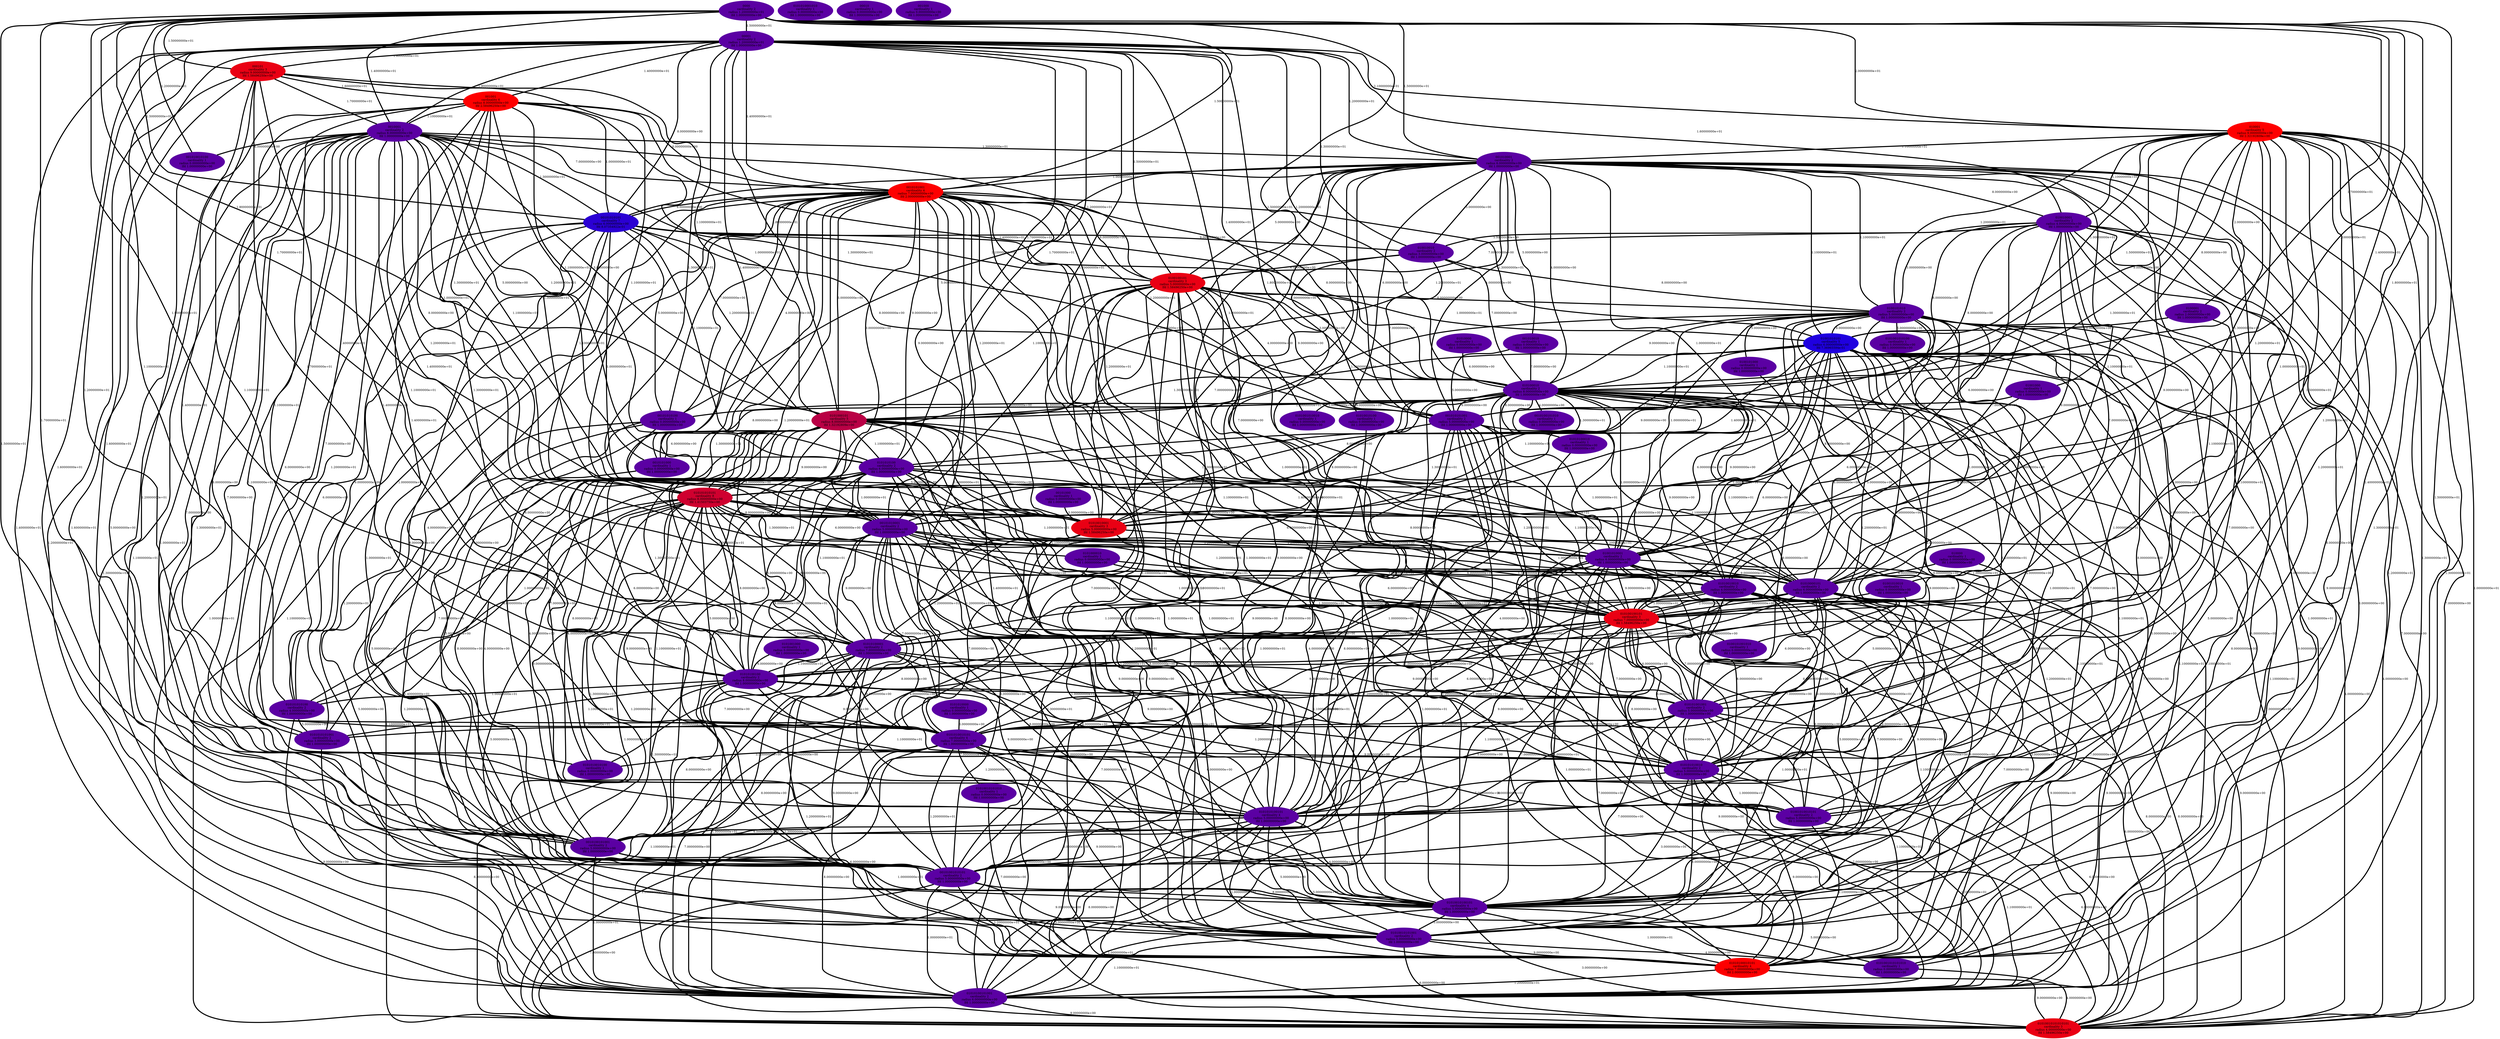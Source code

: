 graph parent_cardinality_optimal_6 {
    edge[style=solid, penwidth="5", labeldistance="10"]
    01010100100 [label="01010100100\ncardinality 2\nradius 8.00000000e+00\nlfd 1.00000000e+00", color="#5B00A3", style="filled"]
    01010010010 [label="01010010010\ncardinality 2\nradius 4.00000000e+00\nlfd 1.00000000e+00", color="#5B00A3", style="filled"]
    00001 [label="00001\ncardinality 2\nradius 1.20000000e+01\nlfd 1.00000000e+00", color="#5B00A3", style="filled"]
    0101010001010 [label="0101010001010\ncardinality 1\nradius 0.00000000e+00\nlfd 1.00000000e+00", color="#5B00A3", style="filled"]
    0101010100 [label="0101010100\ncardinality 2\nradius 6.00000000e+00\nlfd 1.00000000e+00", color="#5B00A3", style="filled"]
    001010010 [label="001010010\ncardinality 1\nradius 0.00000000e+00\nlfd 1.00000000e+00", color="#5B00A3", style="filled"]
    01001010010 [label="01001010010\ncardinality 1\nradius 0.00000000e+00\nlfd 1.00000000e+00", color="#5B00A3", style="filled"]
    0010001 [label="0010001\ncardinality 2\nradius 8.00000000e+00\nlfd 1.00000000e+00", color="#5B00A3", style="filled"]
    0100101010 [label="0100101010\ncardinality 2\nradius 5.00000000e+00\nlfd 1.00000000e+00", color="#5B00A3", style="filled"]
    0101010100101 [label="0101010100101\ncardinality 4\nradius 5.00000000e+00\nlfd 1.00000000e+00", color="#5B00A3", style="filled"]
    010100010 [label="010100010\ncardinality 2\nradius 8.00000000e+00\nlfd 1.00000000e+00", color="#5B00A3", style="filled"]
    000101 [label="000101\ncardinality 3\nradius 9.00000000e+00\nlfd 1.58496250e+00", color="#EA0014", style="filled"]
    0101010000 [label="0101010000\ncardinality 1\nradius 0.00000000e+00\nlfd 1.00000000e+00", color="#5B00A3", style="filled"]
    00101000 [label="00101000\ncardinality 1\nradius 0.00000000e+00\nlfd 1.00000000e+00", color="#5B00A3", style="filled"]
    01010010100101 [label="01010010100101\ncardinality 4\nradius 5.00000000e+00\nlfd 1.00000000e+00", color="#5B00A3", style="filled"]
    010101010100 [label="010101010100\ncardinality 2\nradius 4.00000000e+00\nlfd 1.00000000e+00", color="#5B00A3", style="filled"]
    0101001010100 [label="0101001010100\ncardinality 1\nradius 0.00000000e+00\nlfd 1.00000000e+00", color="#5B00A3", style="filled"]
    010101010010 [label="010101010010\ncardinality 2\nradius 5.00000000e+00\nlfd 1.00000000e+00", color="#5B00A3", style="filled"]
    010101010101 [label="010101010101\ncardinality 8\nradius 8.00000000e+00\nlfd 1.41503750e+00", color="#CF002F", style="filled"]
    010100100101 [label="010100100101\ncardinality 3\nradius 7.00000000e+00\nlfd 1.58496250e+00", color="#EA0014", style="filled"]
    01010000 [label="01010000\ncardinality 1\nradius 0.00000000e+00\nlfd 1.00000000e+00", color="#5B00A3", style="filled"]
    0101000010 [label="0101000010\ncardinality 1\nradius 0.00000000e+00\nlfd 1.00000000e+00", color="#5B00A3", style="filled"]
    01010010101001 [label="01010010101001\ncardinality 2\nradius 5.00000000e+00\nlfd 1.00000000e+00", color="#5B00A3", style="filled"]
    01010010101010101 [label="01010010101010101\ncardinality 3\nradius 4.00000000e+00\nlfd 1.58496250e+00", color="#EA0014", style="filled"]
    0101001010010 [label="0101001010010\ncardinality 1\nradius 0.00000000e+00\nlfd 1.00000000e+00", color="#5B00A3", style="filled"]
    01010100001 [label="01010100001\ncardinality 2\nradius 7.00000000e+00\nlfd 1.00000000e+00", color="#5B00A3", style="filled"]
    010010001 [label="010010001\ncardinality 2\nradius 4.00000000e+00\nlfd 1.00000000e+00", color="#5B00A3", style="filled"]
    0010100101001 [label="0010100101001\ncardinality 2\nradius 5.00000000e+00\nlfd 1.00000000e+00", color="#5B00A3", style="filled"]
    0100001 [label="0100001\ncardinality 2\nradius 2.00000000e+00\nlfd 1.00000000e+00", color="#5B00A3", style="filled"]
    0101001000 [label="0101001000\ncardinality 1\nradius 0.00000000e+00\nlfd 1.00000000e+00", color="#5B00A3", style="filled"]
    0010100101010 [label="0010100101010\ncardinality 1\nradius 0.00000000e+00\nlfd 1.00000000e+00", color="#5B00A3", style="filled"]
    01001010001 [label="01001010001\ncardinality 2\nradius 6.00000000e+00\nlfd 1.00000000e+00", color="#5B00A3", style="filled"]
    01010010100 [label="01010010100\ncardinality 1\nradius 0.00000000e+00\nlfd 1.00000000e+00", color="#5B00A3", style="filled"]
    01010010001 [label="01010010001\ncardinality 3\nradius 5.00000000e+00\nlfd 1.58496250e+00", color="#EA0014", style="filled"]
    00101010101 [label="00101010101\ncardinality 7\nradius 6.00000000e+00\nlfd 8.07354922e-01", color="#2B00D3", style="filled"]
    01010100010 [label="01010100010\ncardinality 1\nradius 0.00000000e+00\nlfd 1.00000000e+00", color="#5B00A3", style="filled"]
    0101000101 [label="0101000101\ncardinality 5\nradius 8.00000000e+00\nlfd 1.32192809e+00", color="#B90045", style="filled"]
    0101001010101010 [label="0101001010101010\ncardinality 1\nradius 0.00000000e+00\nlfd 1.00000000e+00", color="#5B00A3", style="filled"]
    01010100010101 [label="01010100010101\ncardinality 4\nradius 7.00000000e+00\nlfd 2.00000000e+00", color="#FD0001", style="filled"]
    010001 [label="010001\ncardinality 5\nradius 9.00000000e+00\nlfd 2.32192809e+00", color="#FE0000", style="filled"]
    01001010101 [label="01001010101\ncardinality 5\nradius 6.00000000e+00\nlfd 7.36965594e-01", color="#1F00DF", style="filled"]
    01010010101010 [label="01010010101010\ncardinality 1\nradius 0.00000000e+00\nlfd 1.00000000e+00", color="#5B00A3", style="filled"]
    010101001001 [label="010101001001\ncardinality 2\nradius 5.00000000e+00\nlfd 1.00000000e+00", color="#5B00A3", style="filled"]
    0100100101 [label="0100100101\ncardinality 3\nradius 5.00000000e+00\nlfd 1.58496250e+00", color="#EA0014", style="filled"]
    0100101000 [label="0100101000\ncardinality 1\nradius 0.00000000e+00\nlfd 1.00000000e+00", color="#5B00A3", style="filled"]
    0101010010100 [label="0101010010100\ncardinality 1\nradius 0.00000000e+00\nlfd 1.00000000e+00", color="#5B00A3", style="filled"]
    001010010100 [label="001010010100\ncardinality 1\nradius 0.00000000e+00\nlfd 1.00000000e+00", color="#5B00A3", style="filled"]
    0010101000 [label="0010101000\ncardinality 1\nradius 0.00000000e+00\nlfd 1.00000000e+00", color="#5B00A3", style="filled"]
    010010010 [label="010010010\ncardinality 2\nradius 3.00000000e+00\nlfd 1.00000000e+00", color="#5B00A3", style="filled"]
    001010101001 [label="001010101001\ncardinality 2\nradius 5.00000000e+00\nlfd 1.00000000e+00", color="#5B00A3", style="filled"]
    01010100101001 [label="01010100101001\ncardinality 2\nradius 6.00000000e+00\nlfd 1.00000000e+00", color="#5B00A3", style="filled"]
    01001000 [label="01001000\ncardinality 1\nradius 0.00000000e+00\nlfd 1.00000000e+00", color="#5B00A3", style="filled"]
    01001010010101 [label="01001010010101\ncardinality 2\nradius 5.00000000e+00\nlfd 1.00000000e+00", color="#5B00A3", style="filled"]
    0100101001010 [label="0100101001010\ncardinality 1\nradius 0.00000000e+00\nlfd 1.00000000e+00", color="#5B00A3", style="filled"]
    00101001010101 [label="00101001010101\ncardinality 2\nradius 5.00000000e+00\nlfd 1.00000000e+00", color="#5B00A3", style="filled"]
    00101010001 [label="00101010001\ncardinality 2\nradius 5.00000000e+00\nlfd 1.00000000e+00", color="#5B00A3", style="filled"]
    0000 [label="0000\ncardinality 2\nradius 1.20000000e+01\nlfd 1.00000000e+00", color="#5B00A3", style="filled"]
    00010 [label="00010\ncardinality 1\nradius 0.00000000e+00\nlfd 1.00000000e+00", color="#5B00A3", style="filled"]
    01010000101 [label="01010000101\ncardinality 2\nradius 6.00000000e+00\nlfd 1.00000000e+00", color="#5B00A3", style="filled"]
    0101010101001 [label="0101010101001\ncardinality 2\nradius 3.00000000e+00\nlfd 1.00000000e+00", color="#5B00A3", style="filled"]
    010000 [label="010000\ncardinality 1\nradius 0.00000000e+00\nlfd 1.00000000e+00", color="#5B00A3", style="filled"]
    0101010010101 [label="0101010010101\ncardinality 4\nradius 7.00000000e+00\nlfd 1.00000000e+00", color="#5B00A3", style="filled"]
    001010001 [label="001010001\ncardinality 2\nradius 6.00000000e+00\nlfd 1.00000000e+00", color="#5B00A3", style="filled"]
    001001 [label="001001\ncardinality 6\nradius 8.00000000e+00\nlfd 2.58496250e+00", color="#FE0000", style="filled"]
    0010101001 [label="0010101001\ncardinality 4\nradius 7.00000000e+00\nlfd 2.00000000e+00", color="#FD0001", style="filled"]
    00101010100 [label="00101010100\ncardinality 1\nradius 0.00000000e+00\nlfd 1.00000000e+00", color="#5B00A3", style="filled"]
    001000 [label="001000\ncardinality 1\nradius 0.00000000e+00\nlfd 1.00000000e+00", color="#5B00A3", style="filled"]
    010010001 -- 01001010010101 [label="7.00000000e+00"]
    00001 -- 010010010 [label="1.30000000e+01"]
    010010010 -- 001010101001 [label="7.00000000e+00"]
    0101000101 -- 00101010001 [label="1.10000000e+01"]
    0101000101 -- 01010010100101 [label="1.20000000e+01"]
    010101010101 -- 010101010100 [label="8.00000000e+00"]
    0100101010 -- 010100100101 [label="8.00000000e+00"]
    0010101001 -- 0101010100 [label="9.00000000e+00"]
    0010001 -- 01010000101 [label="1.20000000e+01"]
    01001010001 -- 010101010010 [label="7.00000000e+00"]
    010101001001 -- 01001010010101 [label="8.00000000e+00"]
    010001 -- 0100101010 [label="1.20000000e+01"]
    0000 -- 00101001010101 [label="1.50000000e+01"]
    00101001010101 -- 01010010100101 [label="8.00000000e+00"]
    00101001010101 -- 01010010101001 [label="9.00000000e+00"]
    001010001 -- 0010101001 [label="1.00000000e+01"]
    01001010101 -- 010100100101 [label="6.00000000e+00"]
    01010100010 -- 0101010100101 [label="4.00000000e+00"]
    00101010101 -- 010101010100 [label="9.00000000e+00"]
    01010000101 -- 00101001010101 [label="9.00000000e+00"]
    010100100101 -- 0101010010101 [label="9.00000000e+00"]
    010100100101 -- 01010100001 [label="9.00000000e+00"]
    0010001 -- 00101001010101 [label="7.00000000e+00"]
    0010101001 -- 00101010001 [label="9.00000000e+00"]
    0100101010 -- 01010010010 [label="6.00000000e+00"]
    01001010001 -- 0010100101001 [label="1.00000000e+01"]
    01001010101 -- 0101010100 [label="1.20000000e+01"]
    0010101001 -- 010101010101 [label="9.00000000e+00"]
    00101010001 -- 00101001010101 [label="9.00000000e+00"]
    0101000101 -- 0101010100101 [label="8.00000000e+00"]
    010101010101 -- 01001010001 [label="1.10000000e+01"]
    00101010101 -- 01010100101001 [label="1.00000000e+01"]
    00001 -- 010101010101 [label="1.70000000e+01"]
    01010000101 -- 010100100101 [label="2.00000000e+00"]
    0010101001 -- 010100010 [label="8.00000000e+00"]
    00101010100 -- 0010100101001 [label="5.00000000e+00"]
    010101010101 -- 00101010001 [label="8.00000000e+00"]
    0100100101 -- 01001010101 [label="1.00000000e+01"]
    010010001 -- 01010000101 [label="9.00000000e+00"]
    0010101001 -- 01010010001 [label="1.20000000e+01"]
    01001010101 -- 01010100001 [label="9.00000000e+00"]
    0100100101 -- 01010010101010101 [label="8.00000000e+00"]
    001001 -- 0010101001 [label="6.00000000e+00"]
    0010001 -- 0010100101001 [label="7.00000000e+00"]
    0101000101 -- 0010100101001 [label="4.00000000e+00"]
    01010010101001 -- 0101001010101010 [label="4.00000000e+00"]
    01010010010 -- 01010010100101 [label="5.00000000e+00"]
    000101 -- 0101010010101 [label="1.40000000e+01"]
    010100100101 -- 0101010100101 [label="9.00000000e+00"]
    0101010100 -- 01010100001 [label="1.10000000e+01"]
    0100101010 -- 01010010101001 [label="6.00000000e+00"]
    0101010100101 -- 0101001010101010 [label="5.00000000e+00"]
    01001010001 -- 01010000101 [label="9.00000000e+00"]
    0100101010 -- 010101001001 [label="1.00000000e+01"]
    00001 -- 010001 [label="2.10000000e+01"]
    010010001 -- 010101010010 [label="9.00000000e+00"]
    010100010 -- 0101010100101 [label="8.00000000e+00"]
    0101010100 -- 01010010100101 [label="9.00000000e+00"]
    01001010010 -- 010101001001 [label="5.00000000e+00"]
    0010001 -- 01010010101001 [label="1.00000000e+01"]
    010100010 -- 01010010101010101 [label="7.00000000e+00"]
    01010100001 -- 01010010101010101 [label="1.10000000e+01"]
    010010001 -- 01010010101010101 [label="7.00000000e+00"]
    0000 -- 010101010101 [label="2.00000000e+01"]
    001010001 -- 01001010101 [label="1.10000000e+01"]
    0101010100 -- 01010010010 [label="8.00000000e+00"]
    001010101001 -- 00101001010101 [label="8.00000000e+00"]
    00101010101 -- 0101010101001 [label="6.00000000e+00"]
    001010101001 -- 0010100101001 [label="1.00000000e+01"]
    01001010001 -- 01010100010101 [label="1.00000000e+01"]
    010001 -- 01010000101 [label="1.20000000e+01"]
    000101 -- 0010001 [label="1.70000000e+01"]
    01001010001 -- 01010010101001 [label="7.00000000e+00"]
    0101001010101010 -- 01010010101010101 [label="4.00000000e+00"]
    001001 -- 0101010100 [label="1.10000000e+01"]
    0101010100101 -- 01010100101001 [label="8.00000000e+00"]
    001010001 -- 00101010100 [label="5.00000000e+00"]
    01010010001 -- 01010010100101 [label="1.00000000e+01"]
    010010001 -- 01001010001 [label="6.00000000e+00"]
    010100010 -- 01010010001 [label="8.00000000e+00"]
    010010010 -- 0100100101 [label="6.00000000e+00"]
    0000 -- 00101010001 [label="1.40000000e+01"]
    00001 -- 00101010001 [label="1.70000000e+01"]
    0010001 -- 01010010100101 [label="1.30000000e+01"]
    001001 -- 010101010101 [label="1.30000000e+01"]
    0101010010101 -- 0101010010100 [label="3.00000000e+00"]
    001010001 -- 01010010101010101 [label="7.00000000e+00"]
    0100100101 -- 01001010001 [label="7.00000000e+00"]
    00001 -- 01010100101001 [label="1.40000000e+01"]
    01010010100101 -- 01010100101001 [label="1.00000000e+01"]
    010101010100 -- 0101010101001 [label="5.00000000e+00"]
    0101000101 -- 01010000101 [label="1.30000000e+01"]
    001010101001 -- 01010100010101 [label="1.20000000e+01"]
    01010100100 -- 010101010100 [label="1.00000000e+01"]
    01010010101010 -- 01010100010101 [label="7.00000000e+00"]
    010001 -- 01010010101010101 [label="1.00000000e+01"]
    00101010101 -- 010101010101 [label="1.10000000e+01"]
    010100100101 -- 01010010101010101 [label="6.00000000e+00"]
    01010000101 -- 0101010100101 [label="9.00000000e+00"]
    001010101001 -- 01010000101 [label="1.10000000e+01"]
    010101010101 -- 0101000010 [label="6.00000000e+00"]
    000101 -- 010101010101 [label="1.30000000e+01"]
    00101010001 -- 010100100101 [label="1.00000000e+01"]
    010101010010 -- 01010010100101 [label="3.00000000e+00"]
    01001010101 -- 01010010010 [label="1.00000000e+01"]
    01001010101 -- 0101000101 [label="1.30000000e+01"]
    00101010101 -- 0010100101001 [label="8.00000000e+00"]
    001010001 -- 010100100101 [label="9.00000000e+00"]
    00001 -- 0101000101 [label="1.80000000e+01"]
    0010001 -- 01010100100 [label="1.40000000e+01"]
    0100101010 -- 01010100010101 [label="9.00000000e+00"]
    00101010001 -- 01010010100101 [label="9.00000000e+00"]
    0100101010 -- 0101001010100 [label="5.00000000e+00"]
    0101000101 -- 010101010101 [label="9.00000000e+00"]
    0010101001 -- 001010101001 [label="1.20000000e+01"]
    0101010100 -- 01010100101001 [label="7.00000000e+00"]
    0010001 -- 001010001 [label="1.30000000e+01"]
    0010101001 -- 01010010101001 [label="1.10000000e+01"]
    0000 -- 010001 [label="2.00000000e+01"]
    0101000101 -- 01010010001 [label="8.00000000e+00"]
    010101010101 -- 01010100100 [label="8.00000000e+00"]
    0010001 -- 0101010010101 [label="7.00000000e+00"]
    01010010101001 -- 01010010101010101 [label="6.00000000e+00"]
    0000 -- 00101010101 [label="1.50000000e+01"]
    010010001 -- 010100010 [label="8.00000000e+00"]
    0000 -- 01010010001 [label="1.70000000e+01"]
    01010010001 -- 010100100101 [label="1.10000000e+01"]
    001010001 -- 0100100101 [label="5.00000000e+00"]
    0010101001 -- 00101010101 [label="6.00000000e+00"]
    0000 -- 0010001 [label="1.40000000e+01"]
    01001010101 -- 01010010101010101 [label="4.00000000e+00"]
    00001 -- 00101001010101 [label="1.60000000e+01"]
    0010001 -- 01010100010101 [label="1.10000000e+01"]
    01010000101 -- 01010100100 [label="1.20000000e+01"]
    01010010100101 -- 01010010101010101 [label="3.00000000e+00"]
    010100010 -- 010101001001 [label="9.00000000e+00"]
    0101001000 -- 01010100100 [label="6.00000000e+00"]
    010101001001 -- 00101001010101 [label="9.00000000e+00"]
    0000 -- 0101000101 [label="1.90000000e+01"]
    01010010010 -- 010101010010 [label="8.00000000e+00"]
    010001 -- 001010001 [label="1.10000000e+01"]
    01001010001 -- 010101001001 [label="9.00000000e+00"]
    001010001 -- 001010101001 [label="4.00000000e+00"]
    01001000 -- 01001010001 [label="5.00000000e+00"]
    010001 -- 010101010010 [label="1.20000000e+01"]
    01010100100 -- 0101010101001 [label="1.10000000e+01"]
    0010001 -- 00101010101 [label="1.30000000e+01"]
    001010001 -- 0101000101 [label="1.20000000e+01"]
    010101010101 -- 01010100101001 [label="5.00000000e+00"]
    0010001 -- 0101010100101 [label="1.10000000e+01"]
    0100100101 -- 010100010 [label="3.00000000e+00"]
    0101010100101 -- 01010010100101 [label="4.00000000e+00"]
    01010100100 -- 01010100101001 [label="7.00000000e+00"]
    001010101001 -- 01010100101001 [label="1.00000000e+01"]
    0101000101 -- 0010101000 [label="6.00000000e+00"]
    0101000010 -- 010100100101 [label="6.00000000e+00"]
    010100010 -- 01010010010 [label="9.00000000e+00"]
    01010010101001 -- 01010100101001 [label="1.10000000e+01"]
    010001 -- 01001000 [label="8.00000000e+00"]
    00001 -- 0010101001 [label="1.40000000e+01"]
    0010001 -- 01010100001 [label="1.10000000e+01"]
    00001 -- 001001 [label="1.40000000e+01"]
    01010010010 -- 01010100101001 [label="9.00000000e+00"]
    01001010101 -- 00101001010101 [label="1.10000000e+01"]
    001001 -- 0010100101001 [label="8.00000000e+00"]
    010100010 -- 00101010001 [label="1.30000000e+01"]
    010101010101 -- 0101010100101 [label="9.00000000e+00"]
    00101001010101 -- 01010100010101 [label="1.20000000e+01"]
    010101010101 -- 0101010010100 [label="4.00000000e+00"]
    010101010101 -- 01010010010 [label="1.20000000e+01"]
    0100101010 -- 010101010010 [label="8.00000000e+00"]
    010101010010 -- 01010010101001 [label="8.00000000e+00"]
    01010100001 -- 0101010100101 [label="8.00000000e+00"]
    0010101001 -- 01010100100 [label="1.30000000e+01"]
    0100100101 -- 01010010101001 [label="1.00000000e+01"]
    001010001 -- 0101010100101 [label="1.00000000e+01"]
    001010001 -- 0100101010 [label="1.10000000e+01"]
    010001 -- 0100001 [label="2.00000000e+00"]
    010100010 -- 0101001010010 [label="5.00000000e+00"]
    0010101001 -- 0101010100101 [label="6.00000000e+00"]
    010001 -- 01001010001 [label="1.30000000e+01"]
    00101000 -- 01010010001 [label="5.00000000e+00"]
    01001010101 -- 010101001001 [label="4.00000000e+00"]
    0010101001 -- 0010101000 [label="4.00000000e+00"]
    010001 -- 001010101001 [label="9.00000000e+00"]
    0010001 -- 0010101000 [label="5.00000000e+00"]
    0101010100101 -- 01010100010101 [label="1.00000000e+01"]
    0010101001 -- 0101010101001 [label="1.00000000e+01"]
    010100010 -- 0101010100 [label="1.30000000e+01"]
    0100100101 -- 0101001010010 [label="4.00000000e+00"]
    010010001 -- 01010010010 [label="7.00000000e+00"]
    001010001 -- 01001010001 [label="1.00000000e+01"]
    010100010 -- 01010100101001 [label="1.20000000e+01"]
    0101010100 -- 0101010100101 [label="7.00000000e+00"]
    000101 -- 01010100101001 [label="1.20000000e+01"]
    01010100100 -- 0101010010101 [label="9.00000000e+00"]
    001001 -- 010100010 [label="1.40000000e+01"]
    0010001 -- 010100100101 [label="1.40000000e+01"]
    0101010010101 -- 01010010100101 [label="1.00000000e+01"]
    0101010010101 -- 01010100101001 [label="8.00000000e+00"]
    0101010100 -- 01010000101 [label="1.20000000e+01"]
    01010010010 -- 01010010101010101 [label="8.00000000e+00"]
    00101010001 -- 01010100100 [label="1.00000000e+01"]
    00001 -- 00101010101 [label="8.00000000e+00"]
    00001 -- 0101010101001 [label="1.20000000e+01"]
    01001010001 -- 010100100101 [label="9.00000000e+00"]
    01010100100 -- 0010100101001 [label="1.30000000e+01"]
    010001 -- 01001010101 [label="1.00000000e+01"]
    01010000101 -- 01010100010101 [label="7.00000000e+00"]
    0101000101 -- 01010010101010101 [label="1.10000000e+01"]
    00101010001 -- 010101001001 [label="1.00000000e+01"]
    01001010010 -- 010100100101 [label="7.00000000e+00"]
    0100100101 -- 001010101001 [label="9.00000000e+00"]
    0101010100 -- 01010100010101 [label="1.30000000e+01"]
    01010100001 -- 0101010010100 [label="7.00000000e+00"]
    001001 -- 00101010001 [label="1.30000000e+01"]
    001010101001 -- 0101010100101 [label="1.00000000e+01"]
    010010001 -- 0100100101 [label="7.00000000e+00"]
    01001010101 -- 01010010100101 [label="5.00000000e+00"]
    00101010100 -- 00101001010101 [label="5.00000000e+00"]
    00101010001 -- 01001010001 [label="1.10000000e+01"]
    010101001001 -- 01010010101001 [label="1.00000000e+01"]
    00101010100 -- 01010100101001 [label="5.00000000e+00"]
    01010000101 -- 01010010100101 [label="9.00000000e+00"]
    010001 -- 010010001 [label="1.10000000e+01"]
    010101010010 -- 01010100010101 [label="9.00000000e+00"]
    010100010 -- 01010100010 [label="8.00000000e+00"]
    01010100001 -- 01010100101001 [label="1.00000000e+01"]
    0010101001 -- 01010100101001 [label="1.20000000e+01"]
    01001010010101 -- 01010100101001 [label="1.10000000e+01"]
    0101010100 -- 010101001001 [label="1.00000000e+01"]
    0101000101 -- 01010010101001 [label="9.00000000e+00"]
    0100101010 -- 01010010101010101 [label="4.00000000e+00"]
    00101010100 -- 01010010001 [label="5.00000000e+00"]
    00001 -- 0100100101 [label="1.50000000e+01"]
    01010010001 -- 00101001010101 [label="6.00000000e+00"]
    0101010010101 -- 01010010101010101 [label="1.10000000e+01"]
    0100100101 -- 010100100101 [label="1.00000000e+01"]
    00001 -- 010101010100 [label="1.10000000e+01"]
    01010000 -- 010100010 [label="6.00000000e+00"]
    010001 -- 010101001001 [label="1.20000000e+01"]
    0101010100 -- 010101010101 [label="8.00000000e+00"]
    01001010101 -- 01010000101 [label="8.00000000e+00"]
    00001 -- 0101010100 [label="1.70000000e+01"]
    010101010101 -- 01010100001 [label="9.00000000e+00"]
    0101010010101 -- 00101001010101 [label="1.20000000e+01"]
    010101010101 -- 01010010101001 [label="1.20000000e+01"]
    00001 -- 001010101001 [label="1.40000000e+01"]
    00101010001 -- 01010010101010101 [label="8.00000000e+00"]
    010101001001 -- 01010010101010101 [label="6.00000000e+00"]
    00101010101 -- 010100010 [label="8.00000000e+00"]
    010100010 -- 0101001010101010 [label="7.00000000e+00"]
    01010010100101 -- 01010010101001 [label="5.00000000e+00"]
    000101 -- 01010100001 [label="1.40000000e+01"]
    00101010001 -- 01010100001 [label="9.00000000e+00"]
    0101010010101 -- 01010010101001 [label="9.00000000e+00"]
    00101010001 -- 01010010101001 [label="8.00000000e+00"]
    0100001 -- 01001010101 [label="8.00000000e+00"]
    010100010 -- 0010100101001 [label="8.00000000e+00"]
    0101010100101 -- 0010100101001 [label="6.00000000e+00"]
    001001 -- 0101010010101 [label="1.40000000e+01"]
    0100100101 -- 0101010100101 [label="9.00000000e+00"]
    0010001 -- 010100010 [label="1.30000000e+01"]
    010010001 -- 01010100010101 [label="8.00000000e+00"]
    01001010101 -- 0101010100101 [label="7.00000000e+00"]
    001001 -- 0101010100101 [label="1.20000000e+01"]
    01010100010101 -- 01010010101010101 [label="9.00000000e+00"]
    01001010101 -- 01001010010101 [label="1.00000000e+01"]
    010100010 -- 01010010101001 [label="1.10000000e+01"]
    001010001 -- 001010010 [label="5.00000000e+00"]
    001001 -- 00101001010101 [label="1.20000000e+01"]
    001010001 -- 00101010101 [label="6.00000000e+00"]
    01010100100 -- 010101010010 [label="1.20000000e+01"]
    01010000101 -- 01010010101001 [label="8.00000000e+00"]
    0101000010 -- 01010000101 [label="6.00000000e+00"]
    010101010101 -- 010101001001 [label="1.20000000e+01"]
    00001 -- 0010100101001 [label="1.60000000e+01"]
    001010101001 -- 010100100101 [label="1.10000000e+01"]
    010100100101 -- 010101010010 [label="6.00000000e+00"]
    010101010010 -- 01001010010101 [label="1.00000000e+01"]
    01010100101001 -- 01010010101010101 [label="9.00000000e+00"]
    001010001 -- 00101001010101 [label="6.00000000e+00"]
    0010001 -- 00101010001 [label="8.00000000e+00"]
    010010001 -- 01010010101001 [label="9.00000000e+00"]
    01001010101 -- 01001010001 [label="9.00000000e+00"]
    000101 -- 00101010001 [label="1.10000000e+01"]
    010100010 -- 01010010100 [label="6.00000000e+00"]
    010100010 -- 010100100101 [label="9.00000000e+00"]
    010100100101 -- 0100101001010 [label="6.00000000e+00"]
    0000 -- 01010100010101 [label="1.50000000e+01"]
    010101010101 -- 01010100010101 [label="1.30000000e+01"]
    010101010101 -- 010100100101 [label="1.20000000e+01"]
    0100101010 -- 01010010100101 [label="5.00000000e+00"]
    0010101001 -- 01010100001 [label="1.20000000e+01"]
    00101010101 -- 010010010 [label="9.00000000e+00"]
    00101010101 -- 00101010100 [label="5.00000000e+00"]
    001010001 -- 0010100101001 [label="8.00000000e+00"]
    0101010100 -- 01010010101010101 [label="1.00000000e+01"]
    01010100001 -- 0101010010101 [label="6.00000000e+00"]
    0100100101 -- 010101010010 [label="8.00000000e+00"]
    001010010100 -- 00101001010101 [label="5.00000000e+00"]
    00101010001 -- 01010100010101 [label="9.00000000e+00"]
    0100101010 -- 01010100101001 [label="1.10000000e+01"]
    0100100101 -- 00101001010101 [label="7.00000000e+00"]
    0000 -- 000101 [label="1.50000000e+01"]
    001010001 -- 010100010 [label="4.00000000e+00"]
    01001010001 -- 01010010101010101 [label="9.00000000e+00"]
    01001010001 -- 0101010101001 [label="8.00000000e+00"]
    010001 -- 010100100101 [label="1.00000000e+01"]
    01010010010 -- 010100100101 [label="1.00000000e+01"]
    0100101010 -- 01001010001 [label="9.00000000e+00"]
    0010101001 -- 01010010101010101 [label="1.10000000e+01"]
    01010010101001 -- 01010100010101 [label="9.00000000e+00"]
    00101010101 -- 0101000101 [label="1.20000000e+01"]
    010010001 -- 0100101010 [label="3.00000000e+00"]
    0010101001 -- 0100100101 [label="9.00000000e+00"]
    0100100101 -- 01010010100101 [label="5.00000000e+00"]
    0101000101 -- 01010100010101 [label="1.40000000e+01"]
    010001 -- 01010100001 [label="1.50000000e+01"]
    010100100101 -- 01010100100 [label="1.20000000e+01"]
    001001 -- 01010100100 [label="1.30000000e+01"]
    0101010100 -- 010101010100 [label="1.00000000e+01"]
    010100100101 -- 01010010101001 [label="1.00000000e+01"]
    0101000101 -- 01010100100 [label="1.30000000e+01"]
    01010100001 -- 010101001001 [label="9.00000000e+00"]
    01010010001 -- 0010100101001 [label="8.00000000e+00"]
    001010101001 -- 01001010001 [label="1.00000000e+01"]
    01010000101 -- 010101001001 [label="6.00000000e+00"]
    0101010100 -- 01010010101001 [label="1.00000000e+01"]
    01001010001 -- 01010010100101 [label="6.00000000e+00"]
    0101010100 -- 010101010010 [label="1.00000000e+01"]
    001010001 -- 010010001 [label="8.00000000e+00"]
    010101010101 -- 01010010001 [label="1.30000000e+01"]
    00101010101 -- 001010101001 [label="8.00000000e+00"]
    00001 -- 010100100101 [label="1.90000000e+01"]
    01010010001 -- 01010010101010101 [label="7.00000000e+00"]
    0100001 -- 010100100101 [label="8.00000000e+00"]
    010100100101 -- 010101001001 [label="6.00000000e+00"]
    001001 -- 00101010101 [label="1.00000000e+01"]
    001010001 -- 01010010001 [label="4.00000000e+00"]
    0000 -- 01010100001 [label="1.90000000e+01"]
    01001010010101 -- 01010100010101 [label="1.10000000e+01"]
    010000 -- 01010000101 [label="6.00000000e+00"]
    00001 -- 010100010 [label="1.20000000e+01"]
    01001010001 -- 01001010010101 [label="7.00000000e+00"]
    001010001 -- 01010000101 [label="1.10000000e+01"]
    00101001010101 -- 01010100101001 [label="1.00000000e+01"]
    010101001001 -- 010101010010 [label="6.00000000e+00"]
    0000 -- 001010101001 [label="1.50000000e+01"]
    0010101001 -- 00101001010101 [label="8.00000000e+00"]
    01010010100101 -- 0101001010101010 [label="5.00000000e+00"]
    0100100101 -- 01010010010 [label="8.00000000e+00"]
    0101010000 -- 0101010010101 [label="6.00000000e+00"]
    0010101001 -- 00101010100 [label="7.00000000e+00"]
    010100010 -- 01010000101 [label="1.10000000e+01"]
    01001010101 -- 01010100010101 [label="1.10000000e+01"]
    00101010101 -- 0101010100 [label="1.10000000e+01"]
    01001010101 -- 010101010010 [label="4.00000000e+00"]
    0010100101001 -- 01010100101001 [label="1.00000000e+01"]
    00001 -- 01010010001 [label="1.40000000e+01"]
    001010101001 -- 01010010100101 [label="1.00000000e+01"]
    010100100101 -- 01010100010101 [label="7.00000000e+00"]
    010100100101 -- 01010100101001 [label="9.00000000e+00"]
    0101010100 -- 01010100100 [label="6.00000000e+00"]
    01001010001 -- 0101010100101 [label="6.00000000e+00"]
    000101 -- 01010100100 [label="1.70000000e+01"]
    010010001 -- 010010010 [label="5.00000000e+00"]
    01010100001 -- 01010100010101 [label="1.20000000e+01"]
    01001010101 -- 0100101001010 [label="6.00000000e+00"]
    010101010101 -- 01010000101 [label="1.20000000e+01"]
    0000 -- 001010001 [label="1.50000000e+01"]
    010101010100 -- 01010100101001 [label="9.00000000e+00"]
    010010001 -- 010100100101 [label="7.00000000e+00"]
    01001010101 -- 010100010 [label="1.10000000e+01"]
    0101010100101 -- 01010010101010101 [label="5.00000000e+00"]
    0101000101 -- 010100100101 [label="1.30000000e+01"]
    0010101001 -- 0010100101001 [label="4.00000000e+00"]
    0100100101 -- 0101000101 [label="1.10000000e+01"]
    0101010101001 -- 01010100101001 [label="8.00000000e+00"]
    0100101010 -- 01001010010101 [label="1.00000000e+01"]
    01010010010 -- 01010010101001 [label="8.00000000e+00"]
    010010001 -- 01010100101001 [label="1.00000000e+01"]
    0101000101 -- 01001010001 [label="1.40000000e+01"]
    0101010010101 -- 01010100010101 [label="8.00000000e+00"]
    010100010 -- 01001010010101 [label="1.10000000e+01"]
    0101010100101 -- 00101001010101 [label="8.00000000e+00"]
    010101010101 -- 0101010101001 [label="7.00000000e+00"]
    00001 -- 00101010100 [label="1.10000000e+01"]
    010001 -- 01001010010101 [label="1.40000000e+01"]
    010000 -- 01010100010101 [label="7.00000000e+00"]
    0101010010101 -- 01010010101010 [label="7.00000000e+00"]
    01010100100 -- 010101001001 [label="8.00000000e+00"]
    010100010 -- 01010100010101 [label="1.20000000e+01"]
    0101000010 -- 0101010010101 [label="7.00000000e+00"]
    0010001 -- 0101010010100 [label="6.00000000e+00"]
    00101010001 -- 0101010010101 [label="7.00000000e+00"]
    0010101001 -- 010101010010 [label="1.10000000e+01"]
    001001 -- 0101000101 [label="1.00000000e+01"]
    01001010101 -- 0101010010101 [label="1.10000000e+01"]
    0000 -- 0010100101001 [label="1.70000000e+01"]
    001010001 -- 01010010100 [label="6.00000000e+00"]
    010010001 -- 001010101001 [label="8.00000000e+00"]
    00101010001 -- 0101010100101 [label="7.00000000e+00"]
    001001 -- 010101010100 [label="1.10000000e+01"]
    01010100001 -- 010101010010 [label="1.10000000e+01"]
    001010001 -- 010010010 [label="5.00000000e+00"]
    01001010001 -- 01010010010 [label="9.00000000e+00"]
    0010001 -- 010101010101 [label="1.00000000e+01"]
    010100010 -- 0010100101010 [label="4.00000000e+00"]
    0010001 -- 0010101001 [label="7.00000000e+00"]
    0010101001 -- 01001010101 [label="1.30000000e+01"]
    010100010 -- 01010010100101 [label="6.00000000e+00"]
    0101010010101 -- 010101010010 [label="9.00000000e+00"]
    0010001 -- 001010010100 [label="6.00000000e+00"]
    010100010 -- 0101010010101 [label="1.40000000e+01"]
    010100010 -- 001010101001 [label="8.00000000e+00"]
    010100100101 -- 01010010100101 [label="7.00000000e+00"]
    0000 -- 01010000101 [label="1.80000000e+01"]
    010010010 -- 01010010001 [label="7.00000000e+00"]
    0100101000 -- 01001010001 [label="6.00000000e+00"]
    0010101001 -- 01001010001 [label="1.20000000e+01"]
    0100101010 -- 01010000101 [label="1.00000000e+01"]
    01010100100 -- 0101010100101 [label="1.10000000e+01"]
    00001 -- 0010001 [label="1.90000000e+01"]
    0100100101 -- 01010010001 [label="9.00000000e+00"]
    0101000101 -- 010101010010 [label="1.30000000e+01"]
    010100010 -- 0010101000 [label="8.00000000e+00"]
    00101010001 -- 01010000101 [label="1.00000000e+01"]
    01001010001 -- 01010100101001 [label="1.00000000e+01"]
    01001010101 -- 01010100100 [label="1.20000000e+01"]
    0101000101 -- 0101010100 [label="1.10000000e+01"]
    010101010010 -- 01010100101001 [label="1.10000000e+01"]
    01010000101 -- 01010100101001 [label="9.00000000e+00"]
    010101001001 -- 01010100010101 [label="1.10000000e+01"]
    001010001 -- 010101010010 [label="1.10000000e+01"]
    0101000101 -- 010101001001 [label="1.30000000e+01"]
    0101000101 -- 01010100001 [label="1.00000000e+01"]
    0010101001 -- 01010010100101 [label="1.00000000e+01"]
    010101010010 -- 01010010101010101 [label="6.00000000e+00"]
    000101 -- 01010100010101 [label="1.60000000e+01"]
    010001 -- 01010100101001 [label="1.30000000e+01"]
    0010101001 -- 010101001001 [label="1.10000000e+01"]
    010101001001 -- 01010010100101 [label="7.00000000e+00"]
    010101001001 -- 0101010100101 [label="5.00000000e+00"]
    010101010101 -- 0101010010101 [label="5.00000000e+00"]
    01010000101 -- 01010010101010101 [label="8.00000000e+00"]
    0000 -- 001010010100 [label="1.20000000e+01"]
    0010101001 -- 0101010010101 [label="1.00000000e+01"]
    0101000101 -- 0101010010101 [label="6.00000000e+00"]
    001010010 -- 010100010 [label="7.00000000e+00"]
    0010100101001 -- 01010010100101 [label="1.00000000e+01"]
    01001010101 -- 01010010101001 [label="8.00000000e+00"]
    010101001001 -- 0101010010101 [label="9.00000000e+00"]
    0100100101 -- 0010100101001 [label="9.00000000e+00"]
    010010001 -- 01010010100101 [label="6.00000000e+00"]
    0100100101 -- 0100101010 [label="8.00000000e+00"]
    010100010 -- 00101001010101 [label="6.00000000e+00"]
    001010001 -- 010101001001 [label="1.10000000e+01"]
    01010100001 -- 01010010101001 [label="9.00000000e+00"]
    0101010100 -- 00101010001 [label="1.00000000e+01"]
    00101010101 -- 0100100101 [label="1.10000000e+01"]
    010100010 -- 010101010010 [label="9.00000000e+00"]
    01010010010 -- 0101010010101 [label="9.00000000e+00"]
    0101000101 -- 01010100101001 [label="1.20000000e+01"]
    01010100100 -- 01010100010101 [label="1.30000000e+01"]
    010100100101 -- 00101001010101 [label="1.10000000e+01"]
    0101010010101 -- 0101010100101 [label="6.00000000e+00"]
    0010001 -- 01010100101001 [label="1.30000000e+01"]
    0010001 -- 0101010100 [label="1.20000000e+01"]
    01001010001 -- 0101010010101 [label="1.00000000e+01"]
    01010010010 -- 01010100001 [label="1.10000000e+01"]
    0010001 -- 0100100101 [label="1.20000000e+01"]
    001010001 -- 01010100101001 [label="1.00000000e+01"]
    01010010001 -- 01010100101001 [label="8.00000000e+00"]
    01010000101 -- 0101010010101 [label="9.00000000e+00"]
    0100101010 -- 0101010100101 [label="9.00000000e+00"]
    01010000101 -- 010101010010 [label="8.00000000e+00"]
    01010100001 -- 01010010100101 [label="1.20000000e+01"]
    01010000101 -- 01010100001 [label="9.00000000e+00"]
    0100101010 -- 010100010 [label="9.00000000e+00"]
    0101010100101 -- 01010010101001 [label="5.00000000e+00"]
    0000 -- 010100010 [label="1.70000000e+01"]
    0100101010 -- 01010010001 [label="9.00000000e+00"]
    0100101010 -- 00101010001 [label="1.00000000e+01"]
    0000 -- 0010101001 [label="1.50000000e+01"]
    00101010101 -- 00101001010101 [label="1.00000000e+01"]
    00001 -- 01001010001 [label="1.80000000e+01"]
    00101010001 -- 01010100101001 [label="7.00000000e+00"]
    0010100101001 -- 00101001010101 [label="6.00000000e+00"]
    001001 -- 0010001 [label="1.10000000e+01"]
    010100010 -- 0101000101 [label="1.00000000e+01"]
    010001 -- 01010100010101 [label="1.30000000e+01"]
    0010101000 -- 0010100101001 [label="4.00000000e+00"]
    0100101010 -- 0101000101 [label="1.30000000e+01"]
    001010010 -- 001010101001 [label="5.00000000e+00"]
    01001010101 -- 01010100101001 [label="1.10000000e+01"]
    010101010010 -- 0101010100101 [label="7.00000000e+00"]
    0101010010101 -- 0010100101001 [label="8.00000000e+00"]
    01010000101 -- 01001010010101 [label="1.00000000e+01"]
    01010100001 -- 01010100100 [label="1.10000000e+01"]
    00101001010101 -- 01010010101010101 [label="7.00000000e+00"]
    0000 -- 00001 [label="1.50000000e+01"]
    010101010101 -- 010101010010 [label="1.20000000e+01"]
    0100101010 -- 0100101000 [label="5.00000000e+00"]
    01001010101 -- 01010010001 [label="1.10000000e+01"]
    001010001 -- 01010010100101 [label="8.00000000e+00"]
    01010010100101 -- 01010100010101 [label="1.00000000e+01"]
    010101010101 -- 01010010100101 [label="1.30000000e+01"]
    0100101010 -- 01001010101 [label="8.00000000e+00"]
    0101000101 -- 00101001010101 [label="8.00000000e+00"]
    00001 -- 000101 [label="1.60000000e+01"]
    00101010101 -- 01010010001 [label="1.00000000e+01"]
    0101000101 -- 0101010010100 [label="7.00000000e+00"]
    0010001 -- 01010010001 [label="1.10000000e+01"]
    01010010010 -- 01010100010101 [label="1.10000000e+01"]
    01001000 -- 001010101001 [label="5.00000000e+00"]
    01010100100 -- 01001010010101 [label="1.20000000e+01"]
    0101010100 -- 0010100101001 [label="1.10000000e+01"]
    001010001 -- 01010100010101 [label="1.20000000e+01"]
    01010010100 -- 00101001010101 [label="4.00000000e+00"]
    0100101010 -- 01001010010 [label="5.00000000e+00"]
    00001 -- 010010001 [label="1.60000000e+01"]
    010001 -- 01010010001 [label="1.30000000e+01"]
    010100010 -- 00101010100 [label="7.00000000e+00"]
    01010010010 -- 0101010100101 [label="7.00000000e+00"]
    010001 -- 01010010100101 [label="1.30000000e+01"]
    00001 -- 001010001 [label="1.20000000e+01"]
    01001010101 -- 010101010101 [label="1.40000000e+01"]
    01001010001 -- 01010100001 [label="1.20000000e+01"]
    0101010100 -- 0101010010101 [label="9.00000000e+00"]
    010101001001 -- 01010100101001 [label="7.00000000e+00"]
    010001 -- 010100010 [label="1.50000000e+01"]
    0010001 -- 0101000101 [label="5.00000000e+00"]
    010101010101 -- 0010100101001 [label="9.00000000e+00"]
    010100010 -- 01001010001 [label="1.00000000e+01"]
    010010010 -- 010100010 [label="7.00000000e+00"]
    000101 -- 001001 [label="1.60000000e+01"]
    001010101001 -- 01010010101010101 [label="9.00000000e+00"]
    0010101001 -- 0101000101 [label="6.00000000e+00"]
    0010101001 -- 01010100010101 [label="1.40000000e+01"]
    010100100101 -- 01001010010101 [label="8.00000000e+00"]
    01010100010101 -- 01010100101001 [label="1.20000000e+01"]
    0101010100 -- 010100100101 [label="1.20000000e+01"]
    01001010001 -- 0101001010101010 [label="5.00000000e+00"]
    010010010 -- 0100101010 [label="8.00000000e+00"]
    001010101001 -- 01010010001 [label="8.00000000e+00"]
    000101 -- 010101010100 [label="1.10000000e+01"]
}
